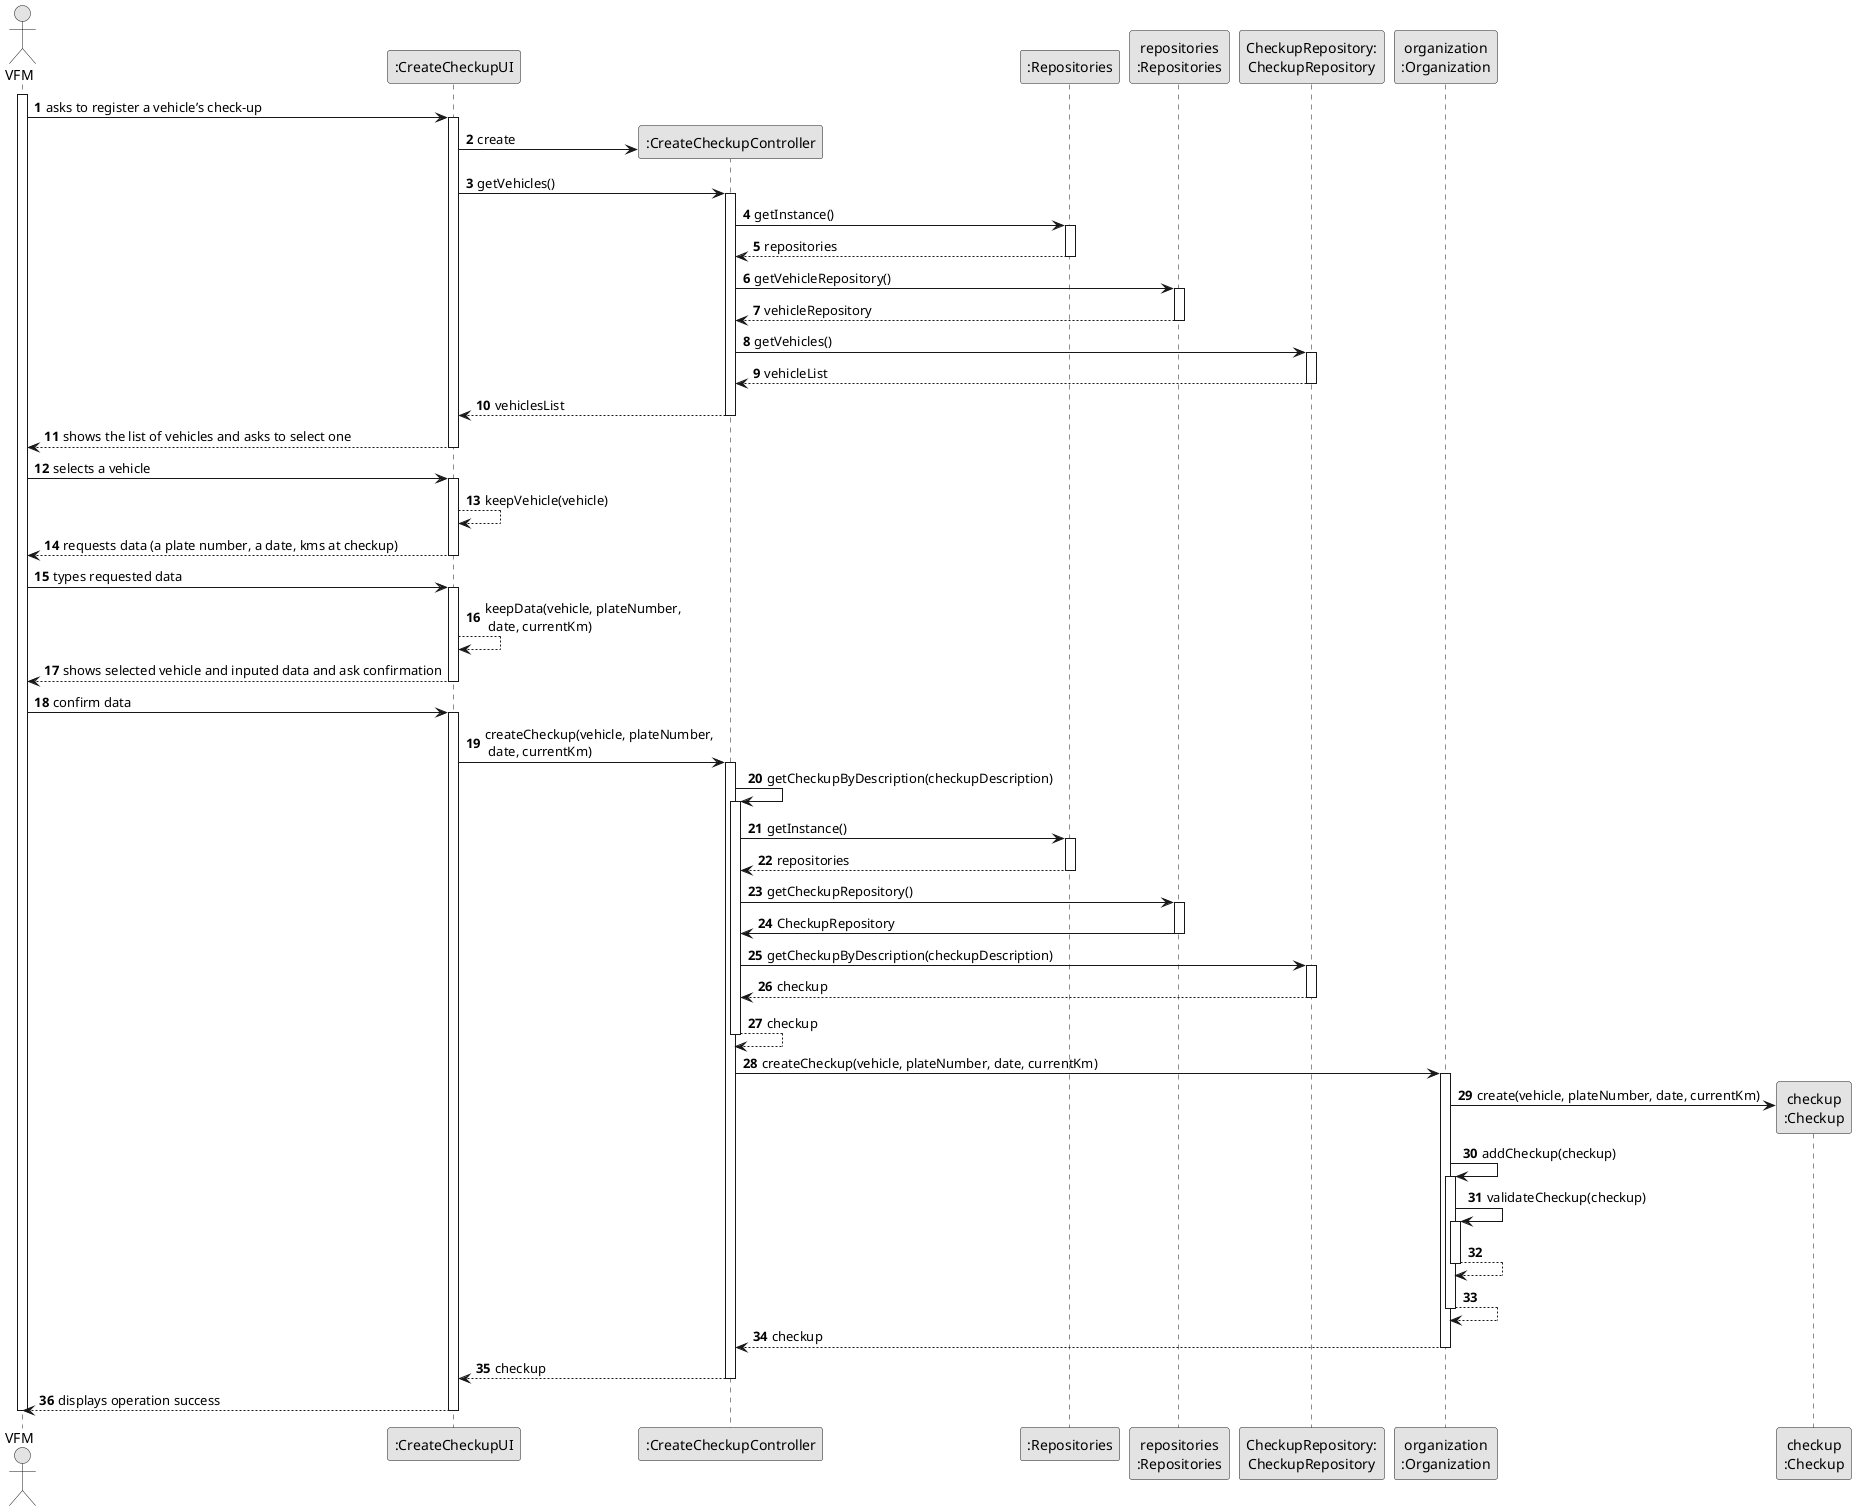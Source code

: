 @startuml
skinparam monochrome true
skinparam packageStyle rectangle
skinparam shadowing false

autonumber

'hide footbox
actor "VFM" as ADM
participant ":CreateCheckupUI" as UI
participant ":CreateCheckupController" as CTRL
participant ":Repositories" as RepositorySingleton
participant "repositories\n:Repositories" as PLAT
participant "CheckupRepository:\nCheckupRepository" as CheckupRepository
participant "organization\n:Organization" as ORG
participant "checkup\n:Checkup" as TAREFA

activate ADM

        ADM -> UI : asks to register a vehicle’s check-up

        activate UI

'            UI --> ADM : requests data (reference, description,  informal \n description, technical description, duration, cost)
            'create CTRL
            UI -> CTRL** : create

            UI -> CTRL : getVehicles()
            activate CTRL

                CTRL -> RepositorySingleton : getInstance()
                activate RepositorySingleton

                    RepositorySingleton --> CTRL: repositories
                deactivate RepositorySingleton

                CTRL -> PLAT : getVehicleRepository()
                activate PLAT

                    PLAT --> CTRL: vehicleRepository
                deactivate PLAT

                CTRL -> CheckupRepository : getVehicles()
                activate CheckupRepository

                    CheckupRepository --> CTRL : vehicleList
                deactivate CheckupRepository

                CTRL --> UI : vehiclesList
            deactivate CTRL

            UI --> ADM : shows the list of vehicles and asks to select one
        deactivate UI

    ADM -> UI : selects a vehicle
    activate UI

        UI --> UI : keepVehicle(vehicle)

        UI --> ADM : requests data (a plate number, a date, kms at checkup)
    deactivate UI

    ADM -> UI : types requested data
    activate UI
    UI --> UI : keepData(vehicle, plateNumber,\n date, currentKm)

        UI --> ADM : shows selected vehicle and inputed data and ask confirmation
    deactivate UI

    ADM -> UI : confirm data
    activate UI

        UI -> CTRL : createCheckup(vehicle, plateNumber,\n date, currentKm)
        activate CTRL

            CTRL -> CTRL : getCheckupByDescription(checkupDescription)
            activate CTRL

                CTRL -> RepositorySingleton : getInstance()
                activate RepositorySingleton

                    RepositorySingleton --> CTRL: repositories
                deactivate RepositorySingleton

                CTRL -> PLAT : getCheckupRepository()
                activate PLAT

                    PLAT -> CTRL : CheckupRepository
                deactivate PLAT

                CTRL -> CheckupRepository : getCheckupByDescription(checkupDescription)
                activate CheckupRepository

                    CheckupRepository --> CTRL : checkup
                deactivate CheckupRepository
                    CTRL --> CTRL : checkup
            deactivate CTRL

            CTRL -> ORG: createCheckup(vehicle, plateNumber, date, currentKm)
            activate ORG

                ORG -> TAREFA**: create(vehicle, plateNumber, date, currentKm)
                ORG -> ORG: addCheckup(checkup)


                activate ORG
                    ORG -> ORG: validateCheckup(checkup)
                    activate ORG
                        ORG --> ORG
                    deactivate ORG

                    ORG --> ORG
                deactivate ORG

                ORG --> CTRL : checkup

            deactivate ORG

            CTRL --> UI: checkup
            deactivate CTRL
            UI --> ADM: displays operation success
    deactivate UI

deactivate ADM

@enduml